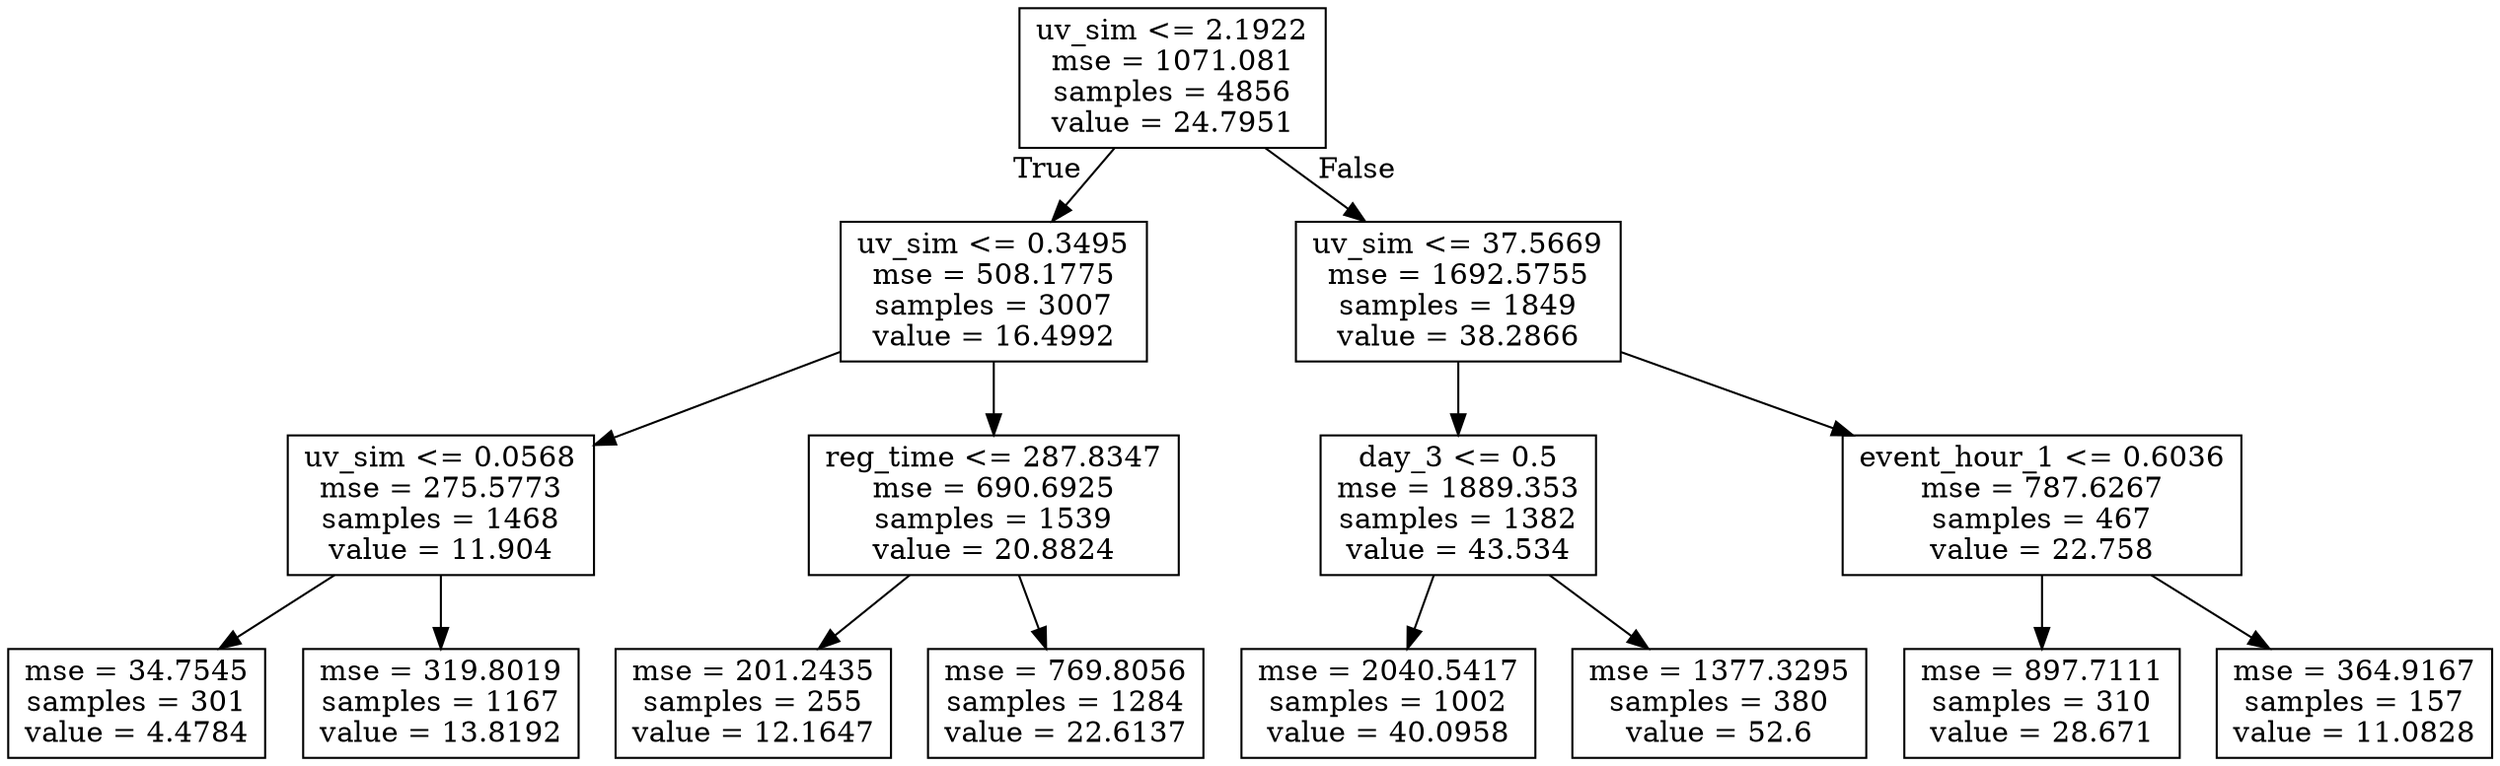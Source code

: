 digraph Tree {
node [shape=box] ;
0 [label="uv_sim <= 2.1922\nmse = 1071.081\nsamples = 4856\nvalue = 24.7951"] ;
1 [label="uv_sim <= 0.3495\nmse = 508.1775\nsamples = 3007\nvalue = 16.4992"] ;
0 -> 1 [labeldistance=2.5, labelangle=45, headlabel="True"] ;
2 [label="uv_sim <= 0.0568\nmse = 275.5773\nsamples = 1468\nvalue = 11.904"] ;
1 -> 2 ;
3 [label="mse = 34.7545\nsamples = 301\nvalue = 4.4784"] ;
2 -> 3 ;
4 [label="mse = 319.8019\nsamples = 1167\nvalue = 13.8192"] ;
2 -> 4 ;
5 [label="reg_time <= 287.8347\nmse = 690.6925\nsamples = 1539\nvalue = 20.8824"] ;
1 -> 5 ;
6 [label="mse = 201.2435\nsamples = 255\nvalue = 12.1647"] ;
5 -> 6 ;
7 [label="mse = 769.8056\nsamples = 1284\nvalue = 22.6137"] ;
5 -> 7 ;
8 [label="uv_sim <= 37.5669\nmse = 1692.5755\nsamples = 1849\nvalue = 38.2866"] ;
0 -> 8 [labeldistance=2.5, labelangle=-45, headlabel="False"] ;
9 [label="day_3 <= 0.5\nmse = 1889.353\nsamples = 1382\nvalue = 43.534"] ;
8 -> 9 ;
10 [label="mse = 2040.5417\nsamples = 1002\nvalue = 40.0958"] ;
9 -> 10 ;
11 [label="mse = 1377.3295\nsamples = 380\nvalue = 52.6"] ;
9 -> 11 ;
12 [label="event_hour_1 <= 0.6036\nmse = 787.6267\nsamples = 467\nvalue = 22.758"] ;
8 -> 12 ;
13 [label="mse = 897.7111\nsamples = 310\nvalue = 28.671"] ;
12 -> 13 ;
14 [label="mse = 364.9167\nsamples = 157\nvalue = 11.0828"] ;
12 -> 14 ;
}